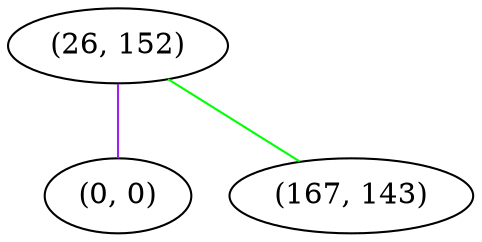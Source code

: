 graph "" {
"(26, 152)";
"(0, 0)";
"(167, 143)";
"(26, 152)" -- "(0, 0)"  [color=purple, key=0, weight=4];
"(26, 152)" -- "(167, 143)"  [color=green, key=0, weight=2];
}
